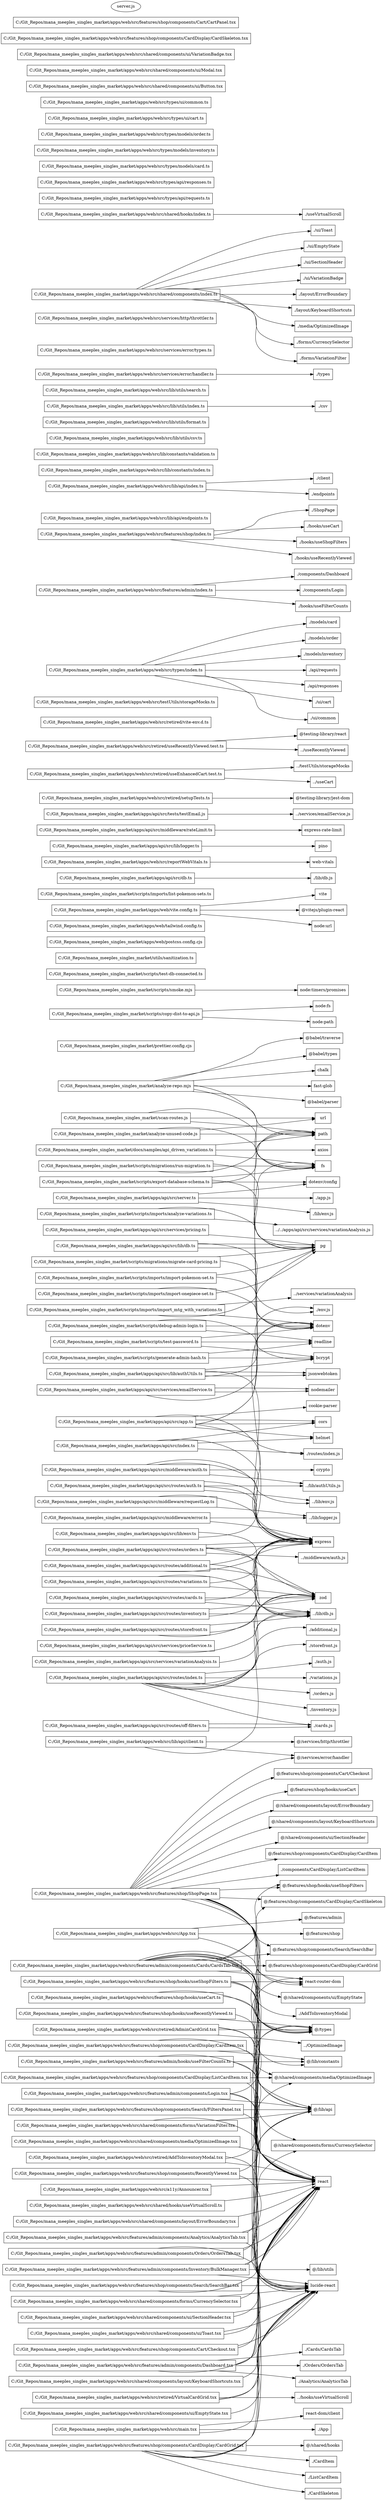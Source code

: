 digraph repo {
  rankdir=LR;
  n5383b0d [label="C:/Git_Repos/mana_meeples_singles_market/analyze-repo.mjs", shape=box];
  nccd [label="fs", shape=box];
  n346425 [label="path", shape=box];
  nfb9f9849 [label="fast-glob", shape=box];
  n4e76ce24 [label="@babel/parser", shape=box];
  n91f26a37 [label="@babel/traverse", shape=box];
  ne1c2f1d4 [label="@babel/types", shape=box];
  n5a3d71b [label="chalk", shape=box];
  n763e5ac6 [label="C:/Git_Repos/mana_meeples_singles_market/analyze-unused-code.js", shape=box];
  n1c56f [label="url", shape=box];
  n44c10a89 [label="C:/Git_Repos/mana_meeples_singles_market/prettier.config.cjs", shape=box];
  n64f6994f [label="C:/Git_Repos/mana_meeples_singles_market/scan-routes.js", shape=box];
  nb1fecaa7 [label="C:/Git_Repos/mana_meeples_singles_market/scripts/copy-dist-to-api.js", shape=box];
  n7e076145 [label="node:fs", shape=box];
  n19b87a9d [label="node:path", shape=box];
  n50a277f5 [label="C:/Git_Repos/mana_meeples_singles_market/scripts/debug-admin-login.ts", shape=box];
  nb0f71304 [label="dotenv", shape=box];
  nace3aa4c [label="bcrypt", shape=box];
  ncc554e8a [label="readline", shape=box];
  n3cad11a [label="C:/Git_Repos/mana_meeples_singles_market/scripts/export-database-schema.ts", shape=box];
  n5686a4ad [label="dotenv/config", shape=box];
  ndf7 [label="pg", shape=box];
  nf21783a2 [label="C:/Git_Repos/mana_meeples_singles_market/scripts/generate-admin-hash.ts", shape=box];
  n54325be [label="C:/Git_Repos/mana_meeples_singles_market/scripts/smoke.mjs", shape=box];
  n65c6c061 [label="node:timers/promises", shape=box];
  nf85ff691 [label="C:/Git_Repos/mana_meeples_singles_market/scripts/test-db-connected.ts", shape=box];
  n8cb617d0 [label="C:/Git_Repos/mana_meeples_singles_market/scripts/test-password.ts", shape=box];
  n14deb7c4 [label="C:/Git_Repos/mana_meeples_singles_market/utils/sanitization.ts", shape=box];
  ndae7ff91 [label="C:/Git_Repos/mana_meeples_singles_market/apps/web/postcss.config.cjs", shape=box];
  nff12907b [label="C:/Git_Repos/mana_meeples_singles_market/apps/web/tailwind.config.ts", shape=box];
  n2609d487 [label="C:/Git_Repos/mana_meeples_singles_market/apps/web/vite.config.ts", shape=box];
  n373c64 [label="vite", shape=box];
  n7ab93447 [label="@vitejs/plugin-react", shape=box];
  n42e4fff7 [label="node:url", shape=box];
  n88201cbf [label="C:/Git_Repos/mana_meeples_singles_market/docs/samples/api_driven_variations.ts", shape=box];
  n58f0c76 [label="axios", shape=box];
  n91908c92 [label="C:/Git_Repos/mana_meeples_singles_market/scripts/imports/analyze-variations.ts", shape=box];
  n35df80bc [label="../../apps/api/src/services/variationAnalysis.js", shape=box];
  nab97be62 [label="C:/Git_Repos/mana_meeples_singles_market/scripts/imports/import-onepiece-set.ts", shape=box];
  nb61e21d3 [label="C:/Git_Repos/mana_meeples_singles_market/scripts/imports/import-pokemon-set.ts", shape=box];
  n83aba73 [label="C:/Git_Repos/mana_meeples_singles_market/scripts/imports/import_mtg_with_variations.ts", shape=box];
  n2c70644d [label="../services/variationAnalysis", shape=box];
  n831bc96d [label="C:/Git_Repos/mana_meeples_singles_market/scripts/imports/list-pokemon-sets.ts", shape=box];
  n2e829851 [label="C:/Git_Repos/mana_meeples_singles_market/scripts/migrations/migrate-card-pricing.ts", shape=box];
  n43721b92 [label="C:/Git_Repos/mana_meeples_singles_market/scripts/migrations/run-migration.ts", shape=box];
  nacc77157 [label="C:/Git_Repos/mana_meeples_singles_market/apps/api/src/app.ts", shape=box];
  nb1fa8f70 [label="express", shape=box];
  nb73a046d [label="helmet", shape=box];
  n2eafad [label="cors", shape=box];
  n1999e3a8 [label="cookie-parser", shape=box];
  n140b0529 [label="./routes/index.js", shape=box];
  ndf7dca4 [label="C:/Git_Repos/mana_meeples_singles_market/apps/api/src/db.ts", shape=box];
  n58d3080e [label="./lib/db.js", shape=box];
  n5c7b2a46 [label="C:/Git_Repos/mana_meeples_singles_market/apps/api/src/index.ts", shape=box];
  n5757a53f [label="C:/Git_Repos/mana_meeples_singles_market/apps/api/src/server.ts", shape=box];
  nc9ef137 [label="./app.js", shape=box];
  nc40bc535 [label="./lib/env.js", shape=box];
  nce1d9c1b [label="C:/Git_Repos/mana_meeples_singles_market/apps/web/src/App.tsx", shape=box];
  n983fc1cc [label="react-router-dom", shape=box];
  nc737f9f9 [label="@/features/shop", shape=box];
  n1ec7c4ac [label="@/features/admin", shape=box];
  nae404a55 [label="C:/Git_Repos/mana_meeples_singles_market/apps/web/src/main.tsx", shape=box];
  n675d97f [label="react", shape=box];
  nb7813e46 [label="react-dom/client", shape=box];
  n29e98a0 [label="./App", shape=box];
  nb52c8f37 [label="C:/Git_Repos/mana_meeples_singles_market/apps/web/src/reportWebVitals.ts", shape=box];
  ned28aa80 [label="web-vitals", shape=box];
  nb1669019 [label="C:/Git_Repos/mana_meeples_singles_market/apps/api/src/lib/authUtils.ts", shape=box];
  n89dd680d [label="jsonwebtoken", shape=box];
  n1358deeb [label="./env.js", shape=box];
  n215c2a1a [label="C:/Git_Repos/mana_meeples_singles_market/apps/api/src/lib/db.ts", shape=box];
  nca6c055 [label="C:/Git_Repos/mana_meeples_singles_market/apps/api/src/lib/env.ts", shape=box];
  n1d7cf [label="zod", shape=box];
  nfdbbc248 [label="C:/Git_Repos/mana_meeples_singles_market/apps/api/src/lib/logger.ts", shape=box];
  n34817a [label="pino", shape=box];
  n19f52873 [label="C:/Git_Repos/mana_meeples_singles_market/apps/api/src/middleware/auth.ts", shape=box];
  naf6ef0c1 [label="crypto", shape=box];
  n6ed5bd27 [label="../lib/authUtils.js", shape=box];
  n9f96f063 [label="../lib/env.js", shape=box];
  n2298bdf7 [label="C:/Git_Repos/mana_meeples_singles_market/apps/api/src/middleware/error.ts", shape=box];
  n5b30d94e [label="../lib/logger.js", shape=box];
  ne3a09b64 [label="C:/Git_Repos/mana_meeples_singles_market/apps/api/src/middleware/rateLimit.ts", shape=box];
  n2d7f5b0b [label="express-rate-limit", shape=box];
  nff3e7a46 [label="C:/Git_Repos/mana_meeples_singles_market/apps/api/src/middleware/requestLog.ts", shape=box];
  n997a484c [label="C:/Git_Repos/mana_meeples_singles_market/apps/api/src/routes/additional.ts", shape=box];
  nbabebf20 [label="../lib/db.js", shape=box];
  n17c05bab [label="C:/Git_Repos/mana_meeples_singles_market/apps/api/src/routes/auth.ts", shape=box];
  n8a8d1a84 [label="C:/Git_Repos/mana_meeples_singles_market/apps/api/src/routes/cards.ts", shape=box];
  n91b1aeb5 [label="C:/Git_Repos/mana_meeples_singles_market/apps/api/src/routes/index.ts", shape=box];
  n90194a6e [label="./auth.js", shape=box];
  n1d522875 [label="./cards.js", shape=box];
  nade27d16 [label="./variations.js", shape=box];
  n834a1451 [label="./orders.js", shape=box];
  nf9e03f5c [label="./inventory.js", shape=box];
  nd513984f [label="./additional.js", shape=box];
  ncb4962ee [label="./storefront.js", shape=box];
  n7c151ceb [label="C:/Git_Repos/mana_meeples_singles_market/apps/api/src/routes/inventory.ts", shape=box];
  na7c32e8a [label="C:/Git_Repos/mana_meeples_singles_market/apps/api/src/routes/off-filters.ts", shape=box];
  nbd6d3fce [label="C:/Git_Repos/mana_meeples_singles_market/apps/api/src/routes/orders.ts", shape=box];
  n3851d481 [label="../middleware/auth.js", shape=box];
  n8fb012eb [label="C:/Git_Repos/mana_meeples_singles_market/apps/api/src/routes/storefront.ts", shape=box];
  n72492d13 [label="C:/Git_Repos/mana_meeples_singles_market/apps/api/src/routes/variations.ts", shape=box];
  n4f2a8c8e [label="C:/Git_Repos/mana_meeples_singles_market/apps/api/src/services/emailService.ts", shape=box];
  n738e2526 [label="nodemailer", shape=box];
  nc89a7dfb [label="C:/Git_Repos/mana_meeples_singles_market/apps/api/src/services/priceService.ts", shape=box];
  ne7a33ded [label="C:/Git_Repos/mana_meeples_singles_market/apps/api/src/services/pricing.ts", shape=box];
  nc313b784 [label="C:/Git_Repos/mana_meeples_singles_market/apps/api/src/services/variationAnalysis.ts", shape=box];
  n102ef826 [label="C:/Git_Repos/mana_meeples_singles_market/apps/api/src/tests/testEmail.js", shape=box];
  ndbb9359c [label="../services/emailService.js", shape=box];
  n77abccee [label="C:/Git_Repos/mana_meeples_singles_market/apps/web/src/a11y/Announcer.tsx", shape=box];
  n3d98ff61 [label="C:/Git_Repos/mana_meeples_singles_market/apps/web/src/retired/AddToInventoryModal.tsx", shape=box];
  n59fa91e2 [label="lucide-react", shape=box];
  n905dedea [label="@/types", shape=box];
  nfcbb3439 [label="C:/Git_Repos/mana_meeples_singles_market/apps/web/src/retired/AdminCardGrid.tsx", shape=box];
  n36c60c3 [label="../OptimizedImage", shape=box];
  ne3c39492 [label="C:/Git_Repos/mana_meeples_singles_market/apps/web/src/retired/setupTests.ts", shape=box];
  n90deba02 [label="@testing-library/jest-dom", shape=box];
  na1fb9593 [label="C:/Git_Repos/mana_meeples_singles_market/apps/web/src/retired/useEnhancedCart.test.ts", shape=box];
  n87e5086d [label="../testUtils/storageMocks", shape=box];
  n92fb1bf8 [label="../useCart", shape=box];
  na20ab529 [label="C:/Git_Repos/mana_meeples_singles_market/apps/web/src/retired/useRecentlyViewed.test.ts", shape=box];
  n63ed79ee [label="@testing-library/react", shape=box];
  ndf83c24 [label="../useRecentlyViewed", shape=box];
  n226fffb5 [label="C:/Git_Repos/mana_meeples_singles_market/apps/web/src/retired/VirtualCardGrid.tsx", shape=box];
  n2392291f [label="../hooks/useVirtualScroll", shape=box];
  n7edc797c [label="C:/Git_Repos/mana_meeples_singles_market/apps/web/src/retired/vite-env.d.ts", shape=box];
  n94a3911e [label="C:/Git_Repos/mana_meeples_singles_market/apps/web/src/testUtils/storageMocks.ts", shape=box];
  n10f77f62 [label="C:/Git_Repos/mana_meeples_singles_market/apps/web/src/types/index.ts", shape=box];
  n9515db34 [label="./models/card", shape=box];
  ne562baa [label="./models/order", shape=box];
  nf9b32fb8 [label="./models/inventory", shape=box];
  nc185705a [label="./api/requests", shape=box];
  nd0f7767c [label="./api/responses", shape=box];
  n99cde8da [label="./ui/cart", shape=box];
  n5eba1125 [label="./ui/common", shape=box];
  nb3ce459c [label="C:/Git_Repos/mana_meeples_singles_market/apps/web/src/features/admin/index.ts", shape=box];
  nae0989fc [label="./components/Dashboard", shape=box];
  n686c82d1 [label="./components/Login", shape=box];
  n9fb4ee83 [label="./hooks/useFilterCounts", shape=box];
  n51a9b233 [label="C:/Git_Repos/mana_meeples_singles_market/apps/web/src/features/shop/index.ts", shape=box];
  nd065f86 [label="./ShopPage", shape=box];
  n267cf1c7 [label="./hooks/useCart", shape=box];
  n61904f9e [label="./hooks/useShopFilters", shape=box];
  na1e05b33 [label="./hooks/useRecentlyViewed", shape=box];
  n1398c848 [label="C:/Git_Repos/mana_meeples_singles_market/apps/web/src/features/shop/ShopPage.tsx", shape=box];
  n536d9c67 [label="@/features/shop/components/Search/SearchBar", shape=box];
  nd148f2b3 [label="@/features/shop/hooks/useShopFilters", shape=box];
  n6d092dee [label="@/shared/components/forms/CurrencySelector", shape=box];
  ncfc7d772 [label="@/features/shop/components/Cart/Checkout", shape=box];
  n2cca6c52 [label="@/features/shop/hooks/useCart", shape=box];
  n92ef9c6b [label="@/shared/components/layout/ErrorBoundary", shape=box];
  n15891e5f [label="@/shared/components/layout/KeyboardShortcuts", shape=box];
  na079d101 [label="@/services/error/handler", shape=box];
  n7592eab6 [label="@/lib/constants", shape=box];
  ncc9d5add [label="@/features/shop/components/CardDisplay/CardSkeleton", shape=box];
  n79aa84d5 [label="@/shared/components/ui/SectionHeader", shape=box];
  nb829a5a3 [label="@/features/shop/components/CardDisplay/CardItem", shape=box];
  nedae5c16 [label="./components/CardDisplay/ListCardItem", shape=box];
  n2d3cacc1 [label="@/lib/api", shape=box];
  ndc1ab8b2 [label="C:/Git_Repos/mana_meeples_singles_market/apps/web/src/lib/api/client.ts", shape=box];
  n22c502c3 [label="@/services/http/throttler", shape=box];
  n2b7cf5bf [label="C:/Git_Repos/mana_meeples_singles_market/apps/web/src/lib/api/endpoints.ts", shape=box];
  ne82c99eb [label="C:/Git_Repos/mana_meeples_singles_market/apps/web/src/lib/api/index.ts", shape=box];
  nfcde4cc [label="./client", shape=box];
  n2bb078dd [label="./endpoints", shape=box];
  n5cd54616 [label="C:/Git_Repos/mana_meeples_singles_market/apps/web/src/lib/constants/index.ts", shape=box];
  n3bc01bf9 [label="C:/Git_Repos/mana_meeples_singles_market/apps/web/src/lib/constants/validation.ts", shape=box];
  n33217700 [label="C:/Git_Repos/mana_meeples_singles_market/apps/web/src/lib/utils/csv.ts", shape=box];
  nd77d959d [label="C:/Git_Repos/mana_meeples_singles_market/apps/web/src/lib/utils/format.ts", shape=box];
  n3bb84a74 [label="C:/Git_Repos/mana_meeples_singles_market/apps/web/src/lib/utils/index.ts", shape=box];
  n29f18a5 [label="./csv", shape=box];
  nd5807e4c [label="C:/Git_Repos/mana_meeples_singles_market/apps/web/src/lib/utils/search.ts", shape=box];
  n5c99358a [label="C:/Git_Repos/mana_meeples_singles_market/apps/web/src/services/error/handler.ts", shape=box];
  nd82dc358 [label="./types", shape=box];
  ncddb3fbb [label="C:/Git_Repos/mana_meeples_singles_market/apps/web/src/services/error/types.ts", shape=box];
  n259c864c [label="C:/Git_Repos/mana_meeples_singles_market/apps/web/src/services/http/throttler.ts", shape=box];
  nf32c373b [label="C:/Git_Repos/mana_meeples_singles_market/apps/web/src/shared/components/index.ts", shape=box];
  n9f21ef8d [label="./ui/Toast", shape=box];
  n53e82d9e [label="./ui/EmptyState", shape=box];
  n454c6138 [label="./ui/SectionHeader", shape=box];
  nb5bf36aa [label="./ui/VariationBadge", shape=box];
  nc7b68f4e [label="./layout/ErrorBoundary", shape=box];
  nd605e7c2 [label="./layout/KeyboardShortcuts", shape=box];
  n93db8560 [label="./media/OptimizedImage", shape=box];
  n8bdef411 [label="./forms/CurrencySelector", shape=box];
  nbb9ace4a [label="./forms/VariationFilter", shape=box];
  n128e78f3 [label="C:/Git_Repos/mana_meeples_singles_market/apps/web/src/shared/hooks/index.ts", shape=box];
  nfe267f32 [label="./useVirtualScroll", shape=box];
  n6437d744 [label="C:/Git_Repos/mana_meeples_singles_market/apps/web/src/shared/hooks/useVirtualScroll.ts", shape=box];
  n6d9fd04d [label="C:/Git_Repos/mana_meeples_singles_market/apps/web/src/types/api/requests.ts", shape=box];
  n4d87beb7 [label="C:/Git_Repos/mana_meeples_singles_market/apps/web/src/types/api/responses.ts", shape=box];
  na1fa87f [label="C:/Git_Repos/mana_meeples_singles_market/apps/web/src/types/models/card.ts", shape=box];
  n1347ff2f [label="C:/Git_Repos/mana_meeples_singles_market/apps/web/src/types/models/inventory.ts", shape=box];
  n83f592fd [label="C:/Git_Repos/mana_meeples_singles_market/apps/web/src/types/models/order.ts", shape=box];
  n30436419 [label="C:/Git_Repos/mana_meeples_singles_market/apps/web/src/types/ui/cart.ts", shape=box];
  nca6a6a6e [label="C:/Git_Repos/mana_meeples_singles_market/apps/web/src/types/ui/common.ts", shape=box];
  n2ee2dea7 [label="C:/Git_Repos/mana_meeples_singles_market/apps/web/src/features/admin/components/Dashboard.tsx", shape=box];
  n1399aa9f [label="./Cards/CardsTab", shape=box];
  n9ef01387 [label="./Orders/OrdersTab", shape=box];
  nd2378559 [label="./Analytics/AnalyticsTab", shape=box];
  nc57d44fc [label="C:/Git_Repos/mana_meeples_singles_market/apps/web/src/features/admin/components/Login.tsx", shape=box];
  n5508a18a [label="C:/Git_Repos/mana_meeples_singles_market/apps/web/src/features/admin/hooks/useFilterCounts.ts", shape=box];
  n9ff01bd8 [label="C:/Git_Repos/mana_meeples_singles_market/apps/web/src/features/shop/components/RecentlyViewed.tsx", shape=box];
  n5f14927d [label="@/shared/components/media/OptimizedImage", shape=box];
  n5e2d4d5d [label="C:/Git_Repos/mana_meeples_singles_market/apps/web/src/features/shop/hooks/useCart.ts", shape=box];
  na5adbb1 [label="C:/Git_Repos/mana_meeples_singles_market/apps/web/src/features/shop/hooks/useRecentlyViewed.ts", shape=box];
  nd13ad198 [label="C:/Git_Repos/mana_meeples_singles_market/apps/web/src/features/shop/hooks/useShopFilters.ts", shape=box];
  n222eae1b [label="C:/Git_Repos/mana_meeples_singles_market/apps/web/src/shared/components/forms/CurrencySelector.tsx", shape=box];
  n719bd4b6 [label="C:/Git_Repos/mana_meeples_singles_market/apps/web/src/shared/components/forms/VariationFilter.tsx", shape=box];
  ndde5be98 [label="C:/Git_Repos/mana_meeples_singles_market/apps/web/src/shared/components/layout/ErrorBoundary.tsx", shape=box];
  n6880f58c [label="C:/Git_Repos/mana_meeples_singles_market/apps/web/src/shared/components/layout/KeyboardShortcuts.tsx", shape=box];
  n839d5baa [label="C:/Git_Repos/mana_meeples_singles_market/apps/web/src/shared/components/media/OptimizedImage.tsx", shape=box];
  ndfeb0978 [label="C:/Git_Repos/mana_meeples_singles_market/apps/web/src/shared/components/ui/Button.tsx", shape=box];
  ned767b0a [label="C:/Git_Repos/mana_meeples_singles_market/apps/web/src/shared/components/ui/EmptyState.tsx", shape=box];
  ne2a36f5d [label="C:/Git_Repos/mana_meeples_singles_market/apps/web/src/shared/components/ui/Modal.tsx", shape=box];
  nf1471302 [label="C:/Git_Repos/mana_meeples_singles_market/apps/web/src/shared/components/ui/SectionHeader.tsx", shape=box];
  n70f7bdd7 [label="C:/Git_Repos/mana_meeples_singles_market/apps/web/src/shared/components/ui/Toast.tsx", shape=box];
  ne5ab7596 [label="C:/Git_Repos/mana_meeples_singles_market/apps/web/src/shared/components/ui/VariationBadge.tsx", shape=box];
  nafa486fb [label="C:/Git_Repos/mana_meeples_singles_market/apps/web/src/features/admin/components/Analytics/AnalyticsTab.tsx", shape=box];
  nf784c041 [label="C:/Git_Repos/mana_meeples_singles_market/apps/web/src/features/admin/components/Cards/CardsTab.tsx", shape=box];
  nd1a4f721 [label="@/shared/components/ui/EmptyState", shape=box];
  n9196d4c [label="./AddToInventoryModal", shape=box];
  nb828b5d6 [label="@/features/shop/components/CardDisplay/CardGrid", shape=box];
  n50dbfffb [label="C:/Git_Repos/mana_meeples_singles_market/apps/web/src/features/admin/components/Inventory/BulkManager.tsx", shape=box];
  nd1e03598 [label="@/lib/utils", shape=box];
  n9340c369 [label="C:/Git_Repos/mana_meeples_singles_market/apps/web/src/features/admin/components/Orders/OrdersTab.tsx", shape=box];
  n11be62bf [label="C:/Git_Repos/mana_meeples_singles_market/apps/web/src/features/shop/components/CardDisplay/CardGrid.tsx", shape=box];
  nc56b1af5 [label="@/shared/hooks", shape=box];
  n211a7b24 [label="./CardItem", shape=box];
  na9cab962 [label="./ListCardItem", shape=box];
  nfe3587de [label="./CardSkeleton", shape=box];
  n44f8a40c [label="C:/Git_Repos/mana_meeples_singles_market/apps/web/src/features/shop/components/CardDisplay/CardItem.tsx", shape=box];
  nd7687d46 [label="C:/Git_Repos/mana_meeples_singles_market/apps/web/src/features/shop/components/CardDisplay/CardSkeleton.tsx", shape=box];
  n6a414cca [label="C:/Git_Repos/mana_meeples_singles_market/apps/web/src/features/shop/components/CardDisplay/ListCardItem.tsx", shape=box];
  n5b582081 [label="C:/Git_Repos/mana_meeples_singles_market/apps/web/src/features/shop/components/Cart/CartPanel.tsx", shape=box];
  n2e8b1e1f [label="C:/Git_Repos/mana_meeples_singles_market/apps/web/src/features/shop/components/Cart/Checkout.tsx", shape=box];
  n907fadda [label="C:/Git_Repos/mana_meeples_singles_market/apps/web/src/features/shop/components/Search/FiltersPanel.tsx", shape=box];
  ne11dc7d0 [label="C:/Git_Repos/mana_meeples_singles_market/apps/web/src/features/shop/components/Search/SearchBar.tsx", shape=box];
  n3bfea4fb [label="server.js", shape=ellipse];
  n5383b0d -> nccd;
  n5383b0d -> n346425;
  n5383b0d -> nfb9f9849;
  n5383b0d -> n4e76ce24;
  n5383b0d -> n91f26a37;
  n5383b0d -> ne1c2f1d4;
  n5383b0d -> n5a3d71b;
  n763e5ac6 -> nccd;
  n763e5ac6 -> n346425;
  n763e5ac6 -> n1c56f;
  n64f6994f -> nccd;
  n64f6994f -> n346425;
  n64f6994f -> n1c56f;
  nb1fecaa7 -> n7e076145;
  nb1fecaa7 -> n19b87a9d;
  n50a277f5 -> nb0f71304;
  n50a277f5 -> nace3aa4c;
  n50a277f5 -> ncc554e8a;
  n3cad11a -> n5686a4ad;
  n3cad11a -> nccd;
  n3cad11a -> n346425;
  n3cad11a -> ndf7;
  nf21783a2 -> nace3aa4c;
  nf21783a2 -> ncc554e8a;
  n54325be -> n65c6c061;
  n8cb617d0 -> nb0f71304;
  n8cb617d0 -> nace3aa4c;
  n8cb617d0 -> ncc554e8a;
  n2609d487 -> n373c64;
  n2609d487 -> n7ab93447;
  n2609d487 -> n42e4fff7;
  n88201cbf -> n58f0c76;
  n88201cbf -> nccd;
  n88201cbf -> n346425;
  n91908c92 -> ndf7;
  n91908c92 -> n35df80bc;
  nab97be62 -> ndf7;
  nab97be62 -> nb0f71304;
  nb61e21d3 -> ndf7;
  nb61e21d3 -> nb0f71304;
  n83aba73 -> ndf7;
  n83aba73 -> n2c70644d;
  n83aba73 -> nb0f71304;
  n2e829851 -> ndf7;
  n2e829851 -> nb0f71304;
  n43721b92 -> nccd;
  n43721b92 -> n346425;
  n43721b92 -> ndf7;
  nacc77157 -> nb1fa8f70;
  nacc77157 -> nb73a046d;
  nacc77157 -> n2eafad;
  nacc77157 -> n2eafad;
  nacc77157 -> n1999e3a8;
  nacc77157 -> n140b0529;
  nacc77157 -> n346425;
  nacc77157 -> nccd;
  ndf7dca4 -> n58d3080e;
  n5c7b2a46 -> nb1fa8f70;
  n5c7b2a46 -> n2eafad;
  n5c7b2a46 -> nb73a046d;
  n5c7b2a46 -> n140b0529;
  n5757a53f -> n5686a4ad;
  n5757a53f -> nc9ef137;
  n5757a53f -> nc40bc535;
  nce1d9c1b -> n983fc1cc;
  nce1d9c1b -> nc737f9f9;
  nce1d9c1b -> n1ec7c4ac;
  nae404a55 -> n675d97f;
  nae404a55 -> nb7813e46;
  nae404a55 -> n29e98a0;
  nb52c8f37 -> ned28aa80;
  nb1669019 -> n89dd680d;
  nb1669019 -> nace3aa4c;
  nb1669019 -> n89dd680d;
  nb1669019 -> nb1fa8f70;
  nb1669019 -> n1358deeb;
  n215c2a1a -> ndf7;
  n215c2a1a -> ndf7;
  n215c2a1a -> n1358deeb;
  nca6c055 -> nb0f71304;
  nca6c055 -> n1d7cf;
  nfdbbc248 -> n34817a;
  n19f52873 -> nb1fa8f70;
  n19f52873 -> naf6ef0c1;
  n19f52873 -> n6ed5bd27;
  n19f52873 -> n9f96f063;
  n2298bdf7 -> nb1fa8f70;
  n2298bdf7 -> n5b30d94e;
  ne3a09b64 -> n2d7f5b0b;
  nff3e7a46 -> nb1fa8f70;
  nff3e7a46 -> n5b30d94e;
  n997a484c -> nb1fa8f70;
  n997a484c -> nb1fa8f70;
  n997a484c -> n1d7cf;
  n997a484c -> nbabebf20;
  n17c05bab -> nb1fa8f70;
  n17c05bab -> nb1fa8f70;
  n17c05bab -> n6ed5bd27;
  n17c05bab -> n9f96f063;
  n8a8d1a84 -> nb1fa8f70;
  n8a8d1a84 -> n1d7cf;
  n8a8d1a84 -> nbabebf20;
  n91b1aeb5 -> nb1fa8f70;
  n91b1aeb5 -> n1d7cf;
  n91b1aeb5 -> n90194a6e;
  n91b1aeb5 -> n1d522875;
  n91b1aeb5 -> nade27d16;
  n91b1aeb5 -> n834a1451;
  n91b1aeb5 -> nf9e03f5c;
  n91b1aeb5 -> nd513984f;
  n91b1aeb5 -> ncb4962ee;
  n7c151ceb -> nb1fa8f70;
  n7c151ceb -> n1d7cf;
  n7c151ceb -> nbabebf20;
  na7c32e8a -> n1d522875;
  na7c32e8a -> n1d522875;
  nbd6d3fce -> nb1fa8f70;
  nbd6d3fce -> nb1fa8f70;
  nbd6d3fce -> n1d7cf;
  nbd6d3fce -> nbabebf20;
  nbd6d3fce -> n3851d481;
  n8fb012eb -> nb1fa8f70;
  n8fb012eb -> n1d7cf;
  n8fb012eb -> nbabebf20;
  n72492d13 -> nb1fa8f70;
  n72492d13 -> n1d7cf;
  n72492d13 -> nbabebf20;
  n4f2a8c8e -> n738e2526;
  n4f2a8c8e -> n738e2526;
  n4f2a8c8e -> nb0f71304;
  nc89a7dfb -> nbabebf20;
  ne7a33ded -> ndf7;
  nc313b784 -> nbabebf20;
  n102ef826 -> ndbb9359c;
  n77abccee -> n675d97f;
  n3d98ff61 -> n675d97f;
  n3d98ff61 -> n59fa91e2;
  n3d98ff61 -> n905dedea;
  nfcbb3439 -> n675d97f;
  nfcbb3439 -> n59fa91e2;
  nfcbb3439 -> n36c60c3;
  nfcbb3439 -> n905dedea;
  ne3c39492 -> n90deba02;
  na1fb9593 -> n87e5086d;
  na1fb9593 -> n92fb1bf8;
  na20ab529 -> n63ed79ee;
  na20ab529 -> ndf83c24;
  n226fffb5 -> n675d97f;
  n226fffb5 -> n59fa91e2;
  n226fffb5 -> n2392291f;
  n10f77f62 -> n9515db34;
  n10f77f62 -> ne562baa;
  n10f77f62 -> nf9b32fb8;
  n10f77f62 -> nc185705a;
  n10f77f62 -> nd0f7767c;
  n10f77f62 -> n99cde8da;
  n10f77f62 -> n5eba1125;
  nb3ce459c -> nae0989fc;
  nb3ce459c -> n686c82d1;
  nb3ce459c -> n9fb4ee83;
  n51a9b233 -> nd065f86;
  n51a9b233 -> n267cf1c7;
  n51a9b233 -> n61904f9e;
  n51a9b233 -> na1e05b33;
  n1398c848 -> n675d97f;
  n1398c848 -> n983fc1cc;
  n1398c848 -> n536d9c67;
  n1398c848 -> nd148f2b3;
  n1398c848 -> n59fa91e2;
  n1398c848 -> n6d092dee;
  n1398c848 -> ncfc7d772;
  n1398c848 -> n2cca6c52;
  n1398c848 -> n92ef9c6b;
  n1398c848 -> n15891e5f;
  n1398c848 -> na079d101;
  n1398c848 -> n7592eab6;
  n1398c848 -> ncc9d5add;
  n1398c848 -> n79aa84d5;
  n1398c848 -> nb829a5a3;
  n1398c848 -> nedae5c16;
  n1398c848 -> n2d3cacc1;
  n1398c848 -> n905dedea;
  ndc1ab8b2 -> n1d7cf;
  ndc1ab8b2 -> n22c502c3;
  ndc1ab8b2 -> na079d101;
  ne82c99eb -> nfcde4cc;
  ne82c99eb -> n2bb078dd;
  n3bb84a74 -> n29f18a5;
  n5c99358a -> nd82dc358;
  nf32c373b -> n9f21ef8d;
  nf32c373b -> n53e82d9e;
  nf32c373b -> n454c6138;
  nf32c373b -> nb5bf36aa;
  nf32c373b -> nc7b68f4e;
  nf32c373b -> nd605e7c2;
  nf32c373b -> n93db8560;
  nf32c373b -> n8bdef411;
  nf32c373b -> nbb9ace4a;
  n128e78f3 -> nfe267f32;
  n6437d744 -> n675d97f;
  n2ee2dea7 -> n675d97f;
  n2ee2dea7 -> n59fa91e2;
  n2ee2dea7 -> n2d3cacc1;
  n2ee2dea7 -> n6d092dee;
  n2ee2dea7 -> n1399aa9f;
  n2ee2dea7 -> n9ef01387;
  n2ee2dea7 -> nd2378559;
  nc57d44fc -> n675d97f;
  nc57d44fc -> n983fc1cc;
  nc57d44fc -> n59fa91e2;
  nc57d44fc -> n2d3cacc1;
  n5508a18a -> n675d97f;
  n5508a18a -> n7592eab6;
  n5508a18a -> n2d3cacc1;
  n9ff01bd8 -> n675d97f;
  n9ff01bd8 -> n59fa91e2;
  n9ff01bd8 -> n5f14927d;
  n5e2d4d5d -> n675d97f;
  n5e2d4d5d -> n905dedea;
  na5adbb1 -> n675d97f;
  na5adbb1 -> n905dedea;
  nd13ad198 -> n675d97f;
  nd13ad198 -> n983fc1cc;
  nd13ad198 -> n905dedea;
  nd13ad198 -> n2d3cacc1;
  n222eae1b -> n675d97f;
  n222eae1b -> n59fa91e2;
  n719bd4b6 -> n675d97f;
  n719bd4b6 -> n2d3cacc1;
  ndde5be98 -> n675d97f;
  n6880f58c -> n59fa91e2;
  n839d5baa -> n675d97f;
  ned767b0a -> n59fa91e2;
  nf1471302 -> n675d97f;
  nf1471302 -> n59fa91e2;
  n70f7bdd7 -> n675d97f;
  n70f7bdd7 -> n59fa91e2;
  nafa486fb -> n675d97f;
  nafa486fb -> n59fa91e2;
  nafa486fb -> n2d3cacc1;
  nf784c041 -> n675d97f;
  nf784c041 -> n983fc1cc;
  nf784c041 -> n59fa91e2;
  nf784c041 -> n2d3cacc1;
  nf784c041 -> nd148f2b3;
  nf784c041 -> n536d9c67;
  nf784c041 -> nd1a4f721;
  nf784c041 -> ncc9d5add;
  nf784c041 -> n9196d4c;
  nf784c041 -> nb828b5d6;
  nf784c041 -> n59fa91e2;
  nf784c041 -> n905dedea;
  n50dbfffb -> n675d97f;
  n50dbfffb -> n59fa91e2;
  n50dbfffb -> nd1e03598;
  n50dbfffb -> n2d3cacc1;
  n9340c369 -> n675d97f;
  n9340c369 -> n59fa91e2;
  n9340c369 -> n2d3cacc1;
  n11be62bf -> n675d97f;
  n11be62bf -> nc56b1af5;
  n11be62bf -> n905dedea;
  n11be62bf -> n211a7b24;
  n11be62bf -> na9cab962;
  n11be62bf -> nfe3587de;
  n11be62bf -> n59fa91e2;
  n44f8a40c -> n675d97f;
  n44f8a40c -> n5f14927d;
  n44f8a40c -> n7592eab6;
  n6a414cca -> n675d97f;
  n6a414cca -> n5f14927d;
  n2e8b1e1f -> n675d97f;
  n2e8b1e1f -> n59fa91e2;
  n907fadda -> n675d97f;
  n907fadda -> n2d3cacc1;
  ne11dc7d0 -> n675d97f;
  ne11dc7d0 -> n59fa91e2;
}